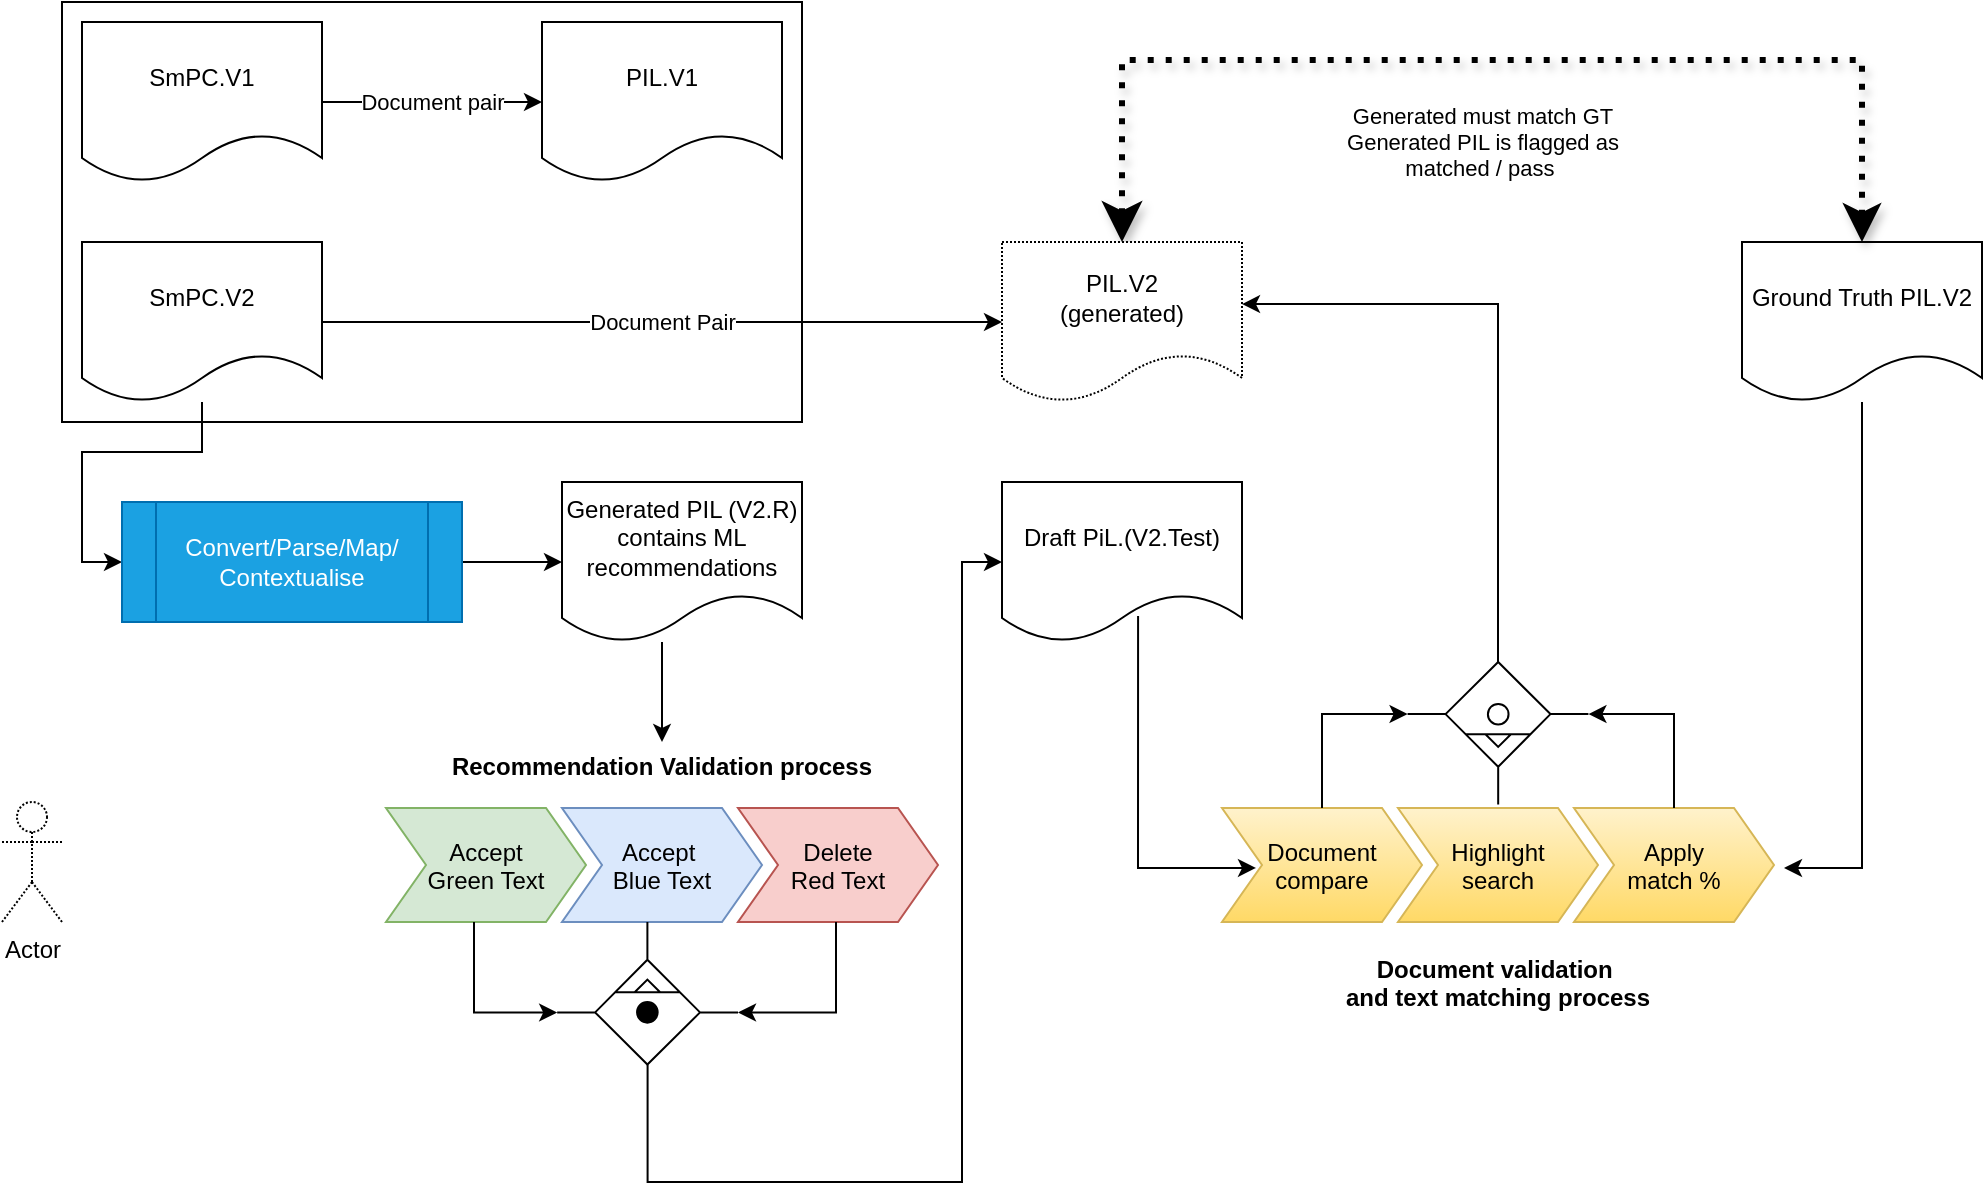 <mxfile version="14.8.3" type="github">
  <diagram id="WDK9dK2jWwXNn-3XpzYa" name="Test Solution for Automated Content Validation">
    <mxGraphModel dx="1038" dy="564" grid="1" gridSize="10" guides="1" tooltips="1" connect="1" arrows="1" fold="1" page="1" pageScale="1" pageWidth="827" pageHeight="1169" math="0" shadow="0">
      <root>
        <mxCell id="0" />
        <mxCell id="1" parent="0" />
        <mxCell id="Qg84HXbCcPQFyjWx6wx6-21" value="" style="rounded=0;whiteSpace=wrap;html=1;" parent="1" vertex="1">
          <mxGeometry x="70" y="100" width="370" height="210" as="geometry" />
        </mxCell>
        <mxCell id="Qg84HXbCcPQFyjWx6wx6-5" value="Document pair" style="edgeStyle=orthogonalEdgeStyle;rounded=0;orthogonalLoop=1;jettySize=auto;html=1;" parent="1" source="Qg84HXbCcPQFyjWx6wx6-1" target="Qg84HXbCcPQFyjWx6wx6-2" edge="1">
          <mxGeometry relative="1" as="geometry" />
        </mxCell>
        <mxCell id="Qg84HXbCcPQFyjWx6wx6-1" value="SmPC.V1" style="shape=document;whiteSpace=wrap;html=1;boundedLbl=1;" parent="1" vertex="1">
          <mxGeometry x="80" y="110" width="120" height="80" as="geometry" />
        </mxCell>
        <mxCell id="Qg84HXbCcPQFyjWx6wx6-2" value="PIL.V1" style="shape=document;whiteSpace=wrap;html=1;boundedLbl=1;" parent="1" vertex="1">
          <mxGeometry x="310" y="110" width="120" height="80" as="geometry" />
        </mxCell>
        <mxCell id="Qg84HXbCcPQFyjWx6wx6-77" style="edgeStyle=orthogonalEdgeStyle;rounded=0;orthogonalLoop=1;jettySize=auto;html=1;entryX=1.05;entryY=0.526;entryDx=0;entryDy=0;entryPerimeter=0;" parent="1" source="Qg84HXbCcPQFyjWx6wx6-3" target="Qg84HXbCcPQFyjWx6wx6-71" edge="1">
          <mxGeometry relative="1" as="geometry">
            <Array as="points">
              <mxPoint x="970" y="533" />
            </Array>
          </mxGeometry>
        </mxCell>
        <mxCell id="Qg84HXbCcPQFyjWx6wx6-3" value="Ground Truth PIL.V2" style="shape=document;whiteSpace=wrap;html=1;boundedLbl=1;" parent="1" vertex="1">
          <mxGeometry x="910" y="220" width="120" height="80" as="geometry" />
        </mxCell>
        <mxCell id="Qg84HXbCcPQFyjWx6wx6-6" value="Document Pair" style="edgeStyle=orthogonalEdgeStyle;rounded=0;orthogonalLoop=1;jettySize=auto;html=1;entryX=0;entryY=0.5;entryDx=0;entryDy=0;entryPerimeter=0;" parent="1" source="Qg84HXbCcPQFyjWx6wx6-4" target="Qg84HXbCcPQFyjWx6wx6-7" edge="1">
          <mxGeometry relative="1" as="geometry">
            <mxPoint x="440" y="260" as="targetPoint" />
          </mxGeometry>
        </mxCell>
        <mxCell id="Qg84HXbCcPQFyjWx6wx6-16" style="edgeStyle=orthogonalEdgeStyle;rounded=0;orthogonalLoop=1;jettySize=auto;html=1;entryX=0;entryY=0.5;entryDx=0;entryDy=0;" parent="1" source="Qg84HXbCcPQFyjWx6wx6-4" target="Qg84HXbCcPQFyjWx6wx6-13" edge="1">
          <mxGeometry relative="1" as="geometry" />
        </mxCell>
        <mxCell id="Qg84HXbCcPQFyjWx6wx6-4" value="SmPC.V2" style="shape=document;whiteSpace=wrap;html=1;boundedLbl=1;" parent="1" vertex="1">
          <mxGeometry x="80" y="220" width="120" height="80" as="geometry" />
        </mxCell>
        <mxCell id="Qg84HXbCcPQFyjWx6wx6-11" value="Generated must match GT&lt;br&gt;Generated PIL is flagged as &lt;br&gt;matched / pass&amp;nbsp;" style="edgeStyle=orthogonalEdgeStyle;rounded=0;orthogonalLoop=1;jettySize=auto;html=1;startArrow=classic;startFill=1;shadow=1;dashed=1;dashPattern=1 2;jumpStyle=none;endSize=10;startSize=11;strokeWidth=3;exitX=0.5;exitY=0;exitDx=0;exitDy=0;entryX=0.5;entryY=0;entryDx=0;entryDy=0;" parent="1" source="Qg84HXbCcPQFyjWx6wx6-7" target="Qg84HXbCcPQFyjWx6wx6-3" edge="1">
          <mxGeometry x="-0.018" y="-41" relative="1" as="geometry">
            <mxPoint x="1000" y="180" as="targetPoint" />
            <Array as="points">
              <mxPoint x="600" y="129" />
              <mxPoint x="970" y="129" />
            </Array>
            <mxPoint as="offset" />
          </mxGeometry>
        </mxCell>
        <mxCell id="Qg84HXbCcPQFyjWx6wx6-7" value="PIL.V2 &lt;br&gt;(generated)" style="shape=document;whiteSpace=wrap;html=1;boundedLbl=1;dashed=1;dashPattern=1 1;" parent="1" vertex="1">
          <mxGeometry x="540" y="220" width="120" height="80" as="geometry" />
        </mxCell>
        <mxCell id="Qg84HXbCcPQFyjWx6wx6-53" style="edgeStyle=orthogonalEdgeStyle;rounded=0;orthogonalLoop=1;jettySize=auto;html=1;" parent="1" source="Qg84HXbCcPQFyjWx6wx6-9" target="Qg84HXbCcPQFyjWx6wx6-35" edge="1">
          <mxGeometry relative="1" as="geometry">
            <Array as="points">
              <mxPoint x="370" y="440" />
              <mxPoint x="370" y="440" />
            </Array>
          </mxGeometry>
        </mxCell>
        <mxCell id="Qg84HXbCcPQFyjWx6wx6-9" value="Generated PIL (V2.R)&lt;br&gt;contains ML recommendations" style="shape=document;whiteSpace=wrap;html=1;boundedLbl=1;" parent="1" vertex="1">
          <mxGeometry x="320" y="340" width="120" height="80" as="geometry" />
        </mxCell>
        <mxCell id="Qg84HXbCcPQFyjWx6wx6-75" style="edgeStyle=orthogonalEdgeStyle;rounded=0;orthogonalLoop=1;jettySize=auto;html=1;entryX=0.17;entryY=0.526;entryDx=0;entryDy=0;entryPerimeter=0;exitX=0.567;exitY=0.838;exitDx=0;exitDy=0;exitPerimeter=0;" parent="1" source="Qg84HXbCcPQFyjWx6wx6-10" target="Qg84HXbCcPQFyjWx6wx6-69" edge="1">
          <mxGeometry relative="1" as="geometry">
            <Array as="points">
              <mxPoint x="608" y="533" />
            </Array>
          </mxGeometry>
        </mxCell>
        <mxCell id="Qg84HXbCcPQFyjWx6wx6-10" value="Draft PiL.(V2.Test)" style="shape=document;whiteSpace=wrap;html=1;boundedLbl=1;" parent="1" vertex="1">
          <mxGeometry x="540" y="340" width="120" height="80" as="geometry" />
        </mxCell>
        <mxCell id="Qg84HXbCcPQFyjWx6wx6-17" style="edgeStyle=orthogonalEdgeStyle;rounded=0;orthogonalLoop=1;jettySize=auto;html=1;entryX=0;entryY=0.5;entryDx=0;entryDy=0;" parent="1" source="Qg84HXbCcPQFyjWx6wx6-13" target="Qg84HXbCcPQFyjWx6wx6-9" edge="1">
          <mxGeometry relative="1" as="geometry" />
        </mxCell>
        <mxCell id="Qg84HXbCcPQFyjWx6wx6-13" value="Convert/Parse/Map/&lt;br&gt;Contextualise" style="shape=process;whiteSpace=wrap;html=1;backgroundOutline=1;fillColor=#1ba1e2;strokeColor=#006EAF;fontColor=#ffffff;" parent="1" vertex="1">
          <mxGeometry x="100" y="350" width="170" height="60" as="geometry" />
        </mxCell>
        <mxCell id="Qg84HXbCcPQFyjWx6wx6-34" value="Actor" style="shape=umlActor;verticalLabelPosition=bottom;verticalAlign=top;html=1;outlineConnect=0;dashed=1;dashPattern=1 1;" parent="1" vertex="1">
          <mxGeometry x="40" y="500" width="30" height="60" as="geometry" />
        </mxCell>
        <mxCell id="Qg84HXbCcPQFyjWx6wx6-35" value="Recommendation Validation process" style="swimlane;childLayout=stackLayout;horizontal=1;fillColor=none;horizontalStack=1;resizeParent=1;resizeParentMax=0;resizeLast=0;collapsible=0;strokeColor=none;stackBorder=10;stackSpacing=-12;resizable=1;align=center;points=[];fontColor=#000000;dashed=1;dashPattern=1 1;" parent="1" vertex="1">
          <mxGeometry x="222" y="470" width="296" height="100" as="geometry" />
        </mxCell>
        <mxCell id="Qg84HXbCcPQFyjWx6wx6-36" value="Accept&#xa;Green Text" style="shape=step;perimeter=stepPerimeter;fixedSize=1;points=[];fillColor=#d5e8d4;strokeColor=#82b366;" parent="Qg84HXbCcPQFyjWx6wx6-35" vertex="1">
          <mxGeometry x="10" y="33" width="100" height="57" as="geometry" />
        </mxCell>
        <mxCell id="Qg84HXbCcPQFyjWx6wx6-37" value="Accept &#xa;Blue Text" style="shape=step;perimeter=stepPerimeter;fixedSize=1;points=[];fillColor=#dae8fc;strokeColor=#6c8ebf;" parent="Qg84HXbCcPQFyjWx6wx6-35" vertex="1">
          <mxGeometry x="98" y="33" width="100" height="57" as="geometry" />
        </mxCell>
        <mxCell id="Qg84HXbCcPQFyjWx6wx6-38" value="Delete&#xa;Red Text" style="shape=step;perimeter=stepPerimeter;fixedSize=1;points=[];fillColor=#f8cecc;strokeColor=#b85450;" parent="Qg84HXbCcPQFyjWx6wx6-35" vertex="1">
          <mxGeometry x="186" y="33" width="100" height="57" as="geometry" />
        </mxCell>
        <mxCell id="Qg84HXbCcPQFyjWx6wx6-48" style="edgeStyle=orthogonalEdgeStyle;rounded=0;orthogonalLoop=1;jettySize=auto;html=1;entryX=0;entryY=0.5;entryDx=0;entryDy=0;" parent="1" source="Qg84HXbCcPQFyjWx6wx6-40" target="Qg84HXbCcPQFyjWx6wx6-10" edge="1">
          <mxGeometry relative="1" as="geometry">
            <Array as="points">
              <mxPoint x="363" y="690" />
              <mxPoint x="520" y="690" />
              <mxPoint x="520" y="380" />
            </Array>
          </mxGeometry>
        </mxCell>
        <mxCell id="Qg84HXbCcPQFyjWx6wx6-40" value="" style="verticalLabelPosition=bottom;aspect=fixed;html=1;verticalAlign=top;strokeColor=#000000;fillColor=#000000;align=center;outlineConnect=0;shape=mxgraph.fluid_power.x12100;points=[[0,0.365,0],[1,0.365,0],[0.5,1,0]];rotation=-180;" parent="1" vertex="1">
          <mxGeometry x="317.58" y="560" width="90.42" height="71.26" as="geometry" />
        </mxCell>
        <mxCell id="Qg84HXbCcPQFyjWx6wx6-44" style="edgeStyle=orthogonalEdgeStyle;rounded=0;orthogonalLoop=1;jettySize=auto;html=1;exitX=0.44;exitY=1;exitDx=0;exitDy=0;exitPerimeter=0;entryX=1;entryY=0.365;entryDx=0;entryDy=0;entryPerimeter=0;" parent="1" source="Qg84HXbCcPQFyjWx6wx6-36" target="Qg84HXbCcPQFyjWx6wx6-40" edge="1">
          <mxGeometry relative="1" as="geometry">
            <mxPoint x="706" y="521.026" as="sourcePoint" />
            <mxPoint x="705.205" y="595.0" as="targetPoint" />
          </mxGeometry>
        </mxCell>
        <mxCell id="Qg84HXbCcPQFyjWx6wx6-45" style="edgeStyle=orthogonalEdgeStyle;rounded=0;orthogonalLoop=1;jettySize=auto;html=1;exitX=0.49;exitY=1;exitDx=0;exitDy=0;exitPerimeter=0;entryX=0;entryY=0.365;entryDx=0;entryDy=0;entryPerimeter=0;" parent="1" source="Qg84HXbCcPQFyjWx6wx6-38" target="Qg84HXbCcPQFyjWx6wx6-40" edge="1">
          <mxGeometry relative="1" as="geometry">
            <mxPoint x="618" y="520" as="sourcePoint" />
            <mxPoint x="660" y="640.25" as="targetPoint" />
          </mxGeometry>
        </mxCell>
        <mxCell id="Qg84HXbCcPQFyjWx6wx6-68" value="Document validation &#xa;and text matching process" style="swimlane;childLayout=stackLayout;horizontal=1;fillColor=none;horizontalStack=1;resizeParent=1;resizeParentMax=0;resizeLast=0;collapsible=0;strokeColor=none;stackBorder=10;stackSpacing=-12;resizable=1;align=center;points=[];fontColor=#000000;dashed=1;dashPattern=1 1;verticalAlign=top;labelPosition=center;verticalLabelPosition=bottom;" parent="1" vertex="1">
          <mxGeometry x="640" y="470" width="296" height="100" as="geometry" />
        </mxCell>
        <mxCell id="Qg84HXbCcPQFyjWx6wx6-69" value="Document &#xa;compare" style="shape=step;perimeter=stepPerimeter;fixedSize=1;points=[];fillColor=#fff2cc;strokeColor=#d6b656;gradientColor=#ffd966;" parent="Qg84HXbCcPQFyjWx6wx6-68" vertex="1">
          <mxGeometry x="10" y="33" width="100" height="57" as="geometry" />
        </mxCell>
        <mxCell id="Qg84HXbCcPQFyjWx6wx6-70" value="Highlight &#xa;search" style="shape=step;perimeter=stepPerimeter;fixedSize=1;points=[];gradientColor=#ffd966;fillColor=#fff2cc;strokeColor=#d6b656;" parent="Qg84HXbCcPQFyjWx6wx6-68" vertex="1">
          <mxGeometry x="98" y="33" width="100" height="57" as="geometry" />
        </mxCell>
        <mxCell id="Qg84HXbCcPQFyjWx6wx6-71" value="Apply &#xa;match %" style="shape=step;perimeter=stepPerimeter;fixedSize=1;points=[];gradientColor=#ffd966;fillColor=#fff2cc;strokeColor=#d6b656;" parent="Qg84HXbCcPQFyjWx6wx6-68" vertex="1">
          <mxGeometry x="186" y="33" width="100" height="57" as="geometry" />
        </mxCell>
        <mxCell id="Qg84HXbCcPQFyjWx6wx6-78" style="edgeStyle=orthogonalEdgeStyle;rounded=0;orthogonalLoop=1;jettySize=auto;html=1;entryX=1;entryY=0.388;entryDx=0;entryDy=0;entryPerimeter=0;" parent="1" source="Qg84HXbCcPQFyjWx6wx6-72" target="Qg84HXbCcPQFyjWx6wx6-7" edge="1">
          <mxGeometry relative="1" as="geometry">
            <Array as="points">
              <mxPoint x="788" y="251" />
            </Array>
          </mxGeometry>
        </mxCell>
        <mxCell id="Qg84HXbCcPQFyjWx6wx6-72" value="" style="verticalLabelPosition=bottom;aspect=fixed;html=1;verticalAlign=top;align=center;outlineConnect=0;shape=mxgraph.fluid_power.x12100;points=[[0,0.365,0],[1,0.365,0],[0.5,1,0]];rotation=0;" parent="1" vertex="1">
          <mxGeometry x="742.79" y="430" width="90.42" height="71.26" as="geometry" />
        </mxCell>
        <mxCell id="Qg84HXbCcPQFyjWx6wx6-73" style="edgeStyle=orthogonalEdgeStyle;rounded=0;orthogonalLoop=1;jettySize=auto;html=1;entryX=0;entryY=0.365;entryDx=0;entryDy=0;entryPerimeter=0;" parent="1" source="Qg84HXbCcPQFyjWx6wx6-69" target="Qg84HXbCcPQFyjWx6wx6-72" edge="1">
          <mxGeometry relative="1" as="geometry" />
        </mxCell>
        <mxCell id="Qg84HXbCcPQFyjWx6wx6-74" style="edgeStyle=orthogonalEdgeStyle;rounded=0;orthogonalLoop=1;jettySize=auto;html=1;entryX=1;entryY=0.365;entryDx=0;entryDy=0;entryPerimeter=0;" parent="1" source="Qg84HXbCcPQFyjWx6wx6-71" target="Qg84HXbCcPQFyjWx6wx6-72" edge="1">
          <mxGeometry relative="1" as="geometry" />
        </mxCell>
      </root>
    </mxGraphModel>
  </diagram>
</mxfile>
